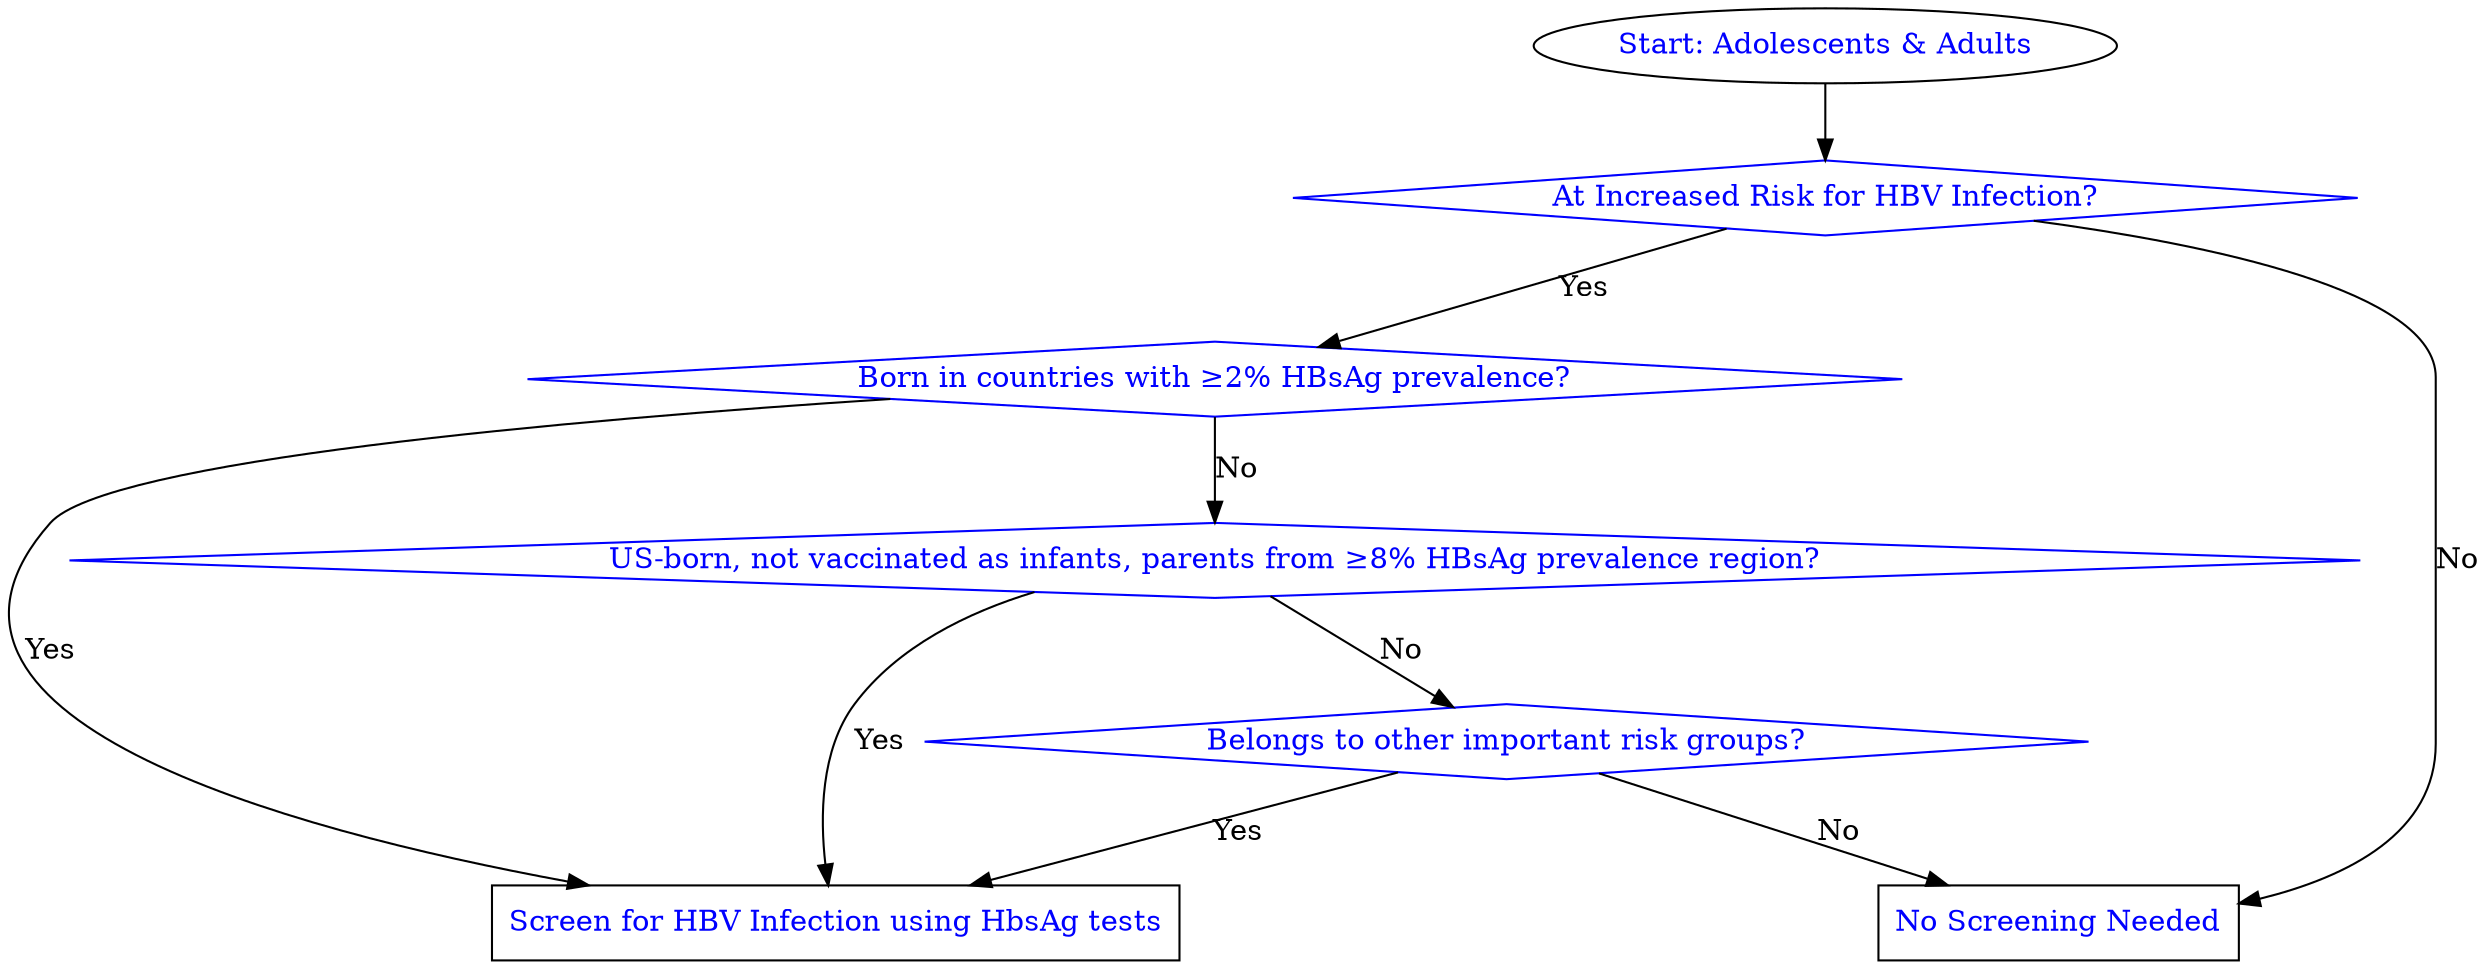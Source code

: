 digraph G {
    rankdir=TB
    node [shape=diamond,color=blue,fontcolor=blue];
    
    start [shape=ellipse, label="Start: Adolescents & Adults", color=black];
    
    atIncreasedRisk [label="At Increased Risk for HBV Infection?"];
    countryOfOrigin [label="Born in countries with ≥2% HBsAg prevalence?"];
    usBornNotVaccinated [label="US-born, not vaccinated as infants, parents from ≥8% HBsAg prevalence region?"];
    belongsToRiskGroups [label="Belongs to other important risk groups?"];
    
    screenHBV [shape=rect, label="Screen for HBV Infection using HbsAg tests", color=black];
    noScreeningNeeded [shape=rect, label="No Screening Needed", color=black];
    
    start -> atIncreasedRisk
    atIncreasedRisk -> countryOfOrigin [label="Yes"];
    atIncreasedRisk -> noScreeningNeeded [label="No"];
    
    countryOfOrigin -> screenHBV [label="Yes"]
    countryOfOrigin -> usBornNotVaccinated [label="No"];
    
    usBornNotVaccinated -> screenHBV [label="Yes"];
    usBornNotVaccinated -> belongsToRiskGroups [label="No"];
    
    belongsToRiskGroups -> screenHBV [label="Yes"];
    belongsToRiskGroups -> noScreeningNeeded [label="No"];
}